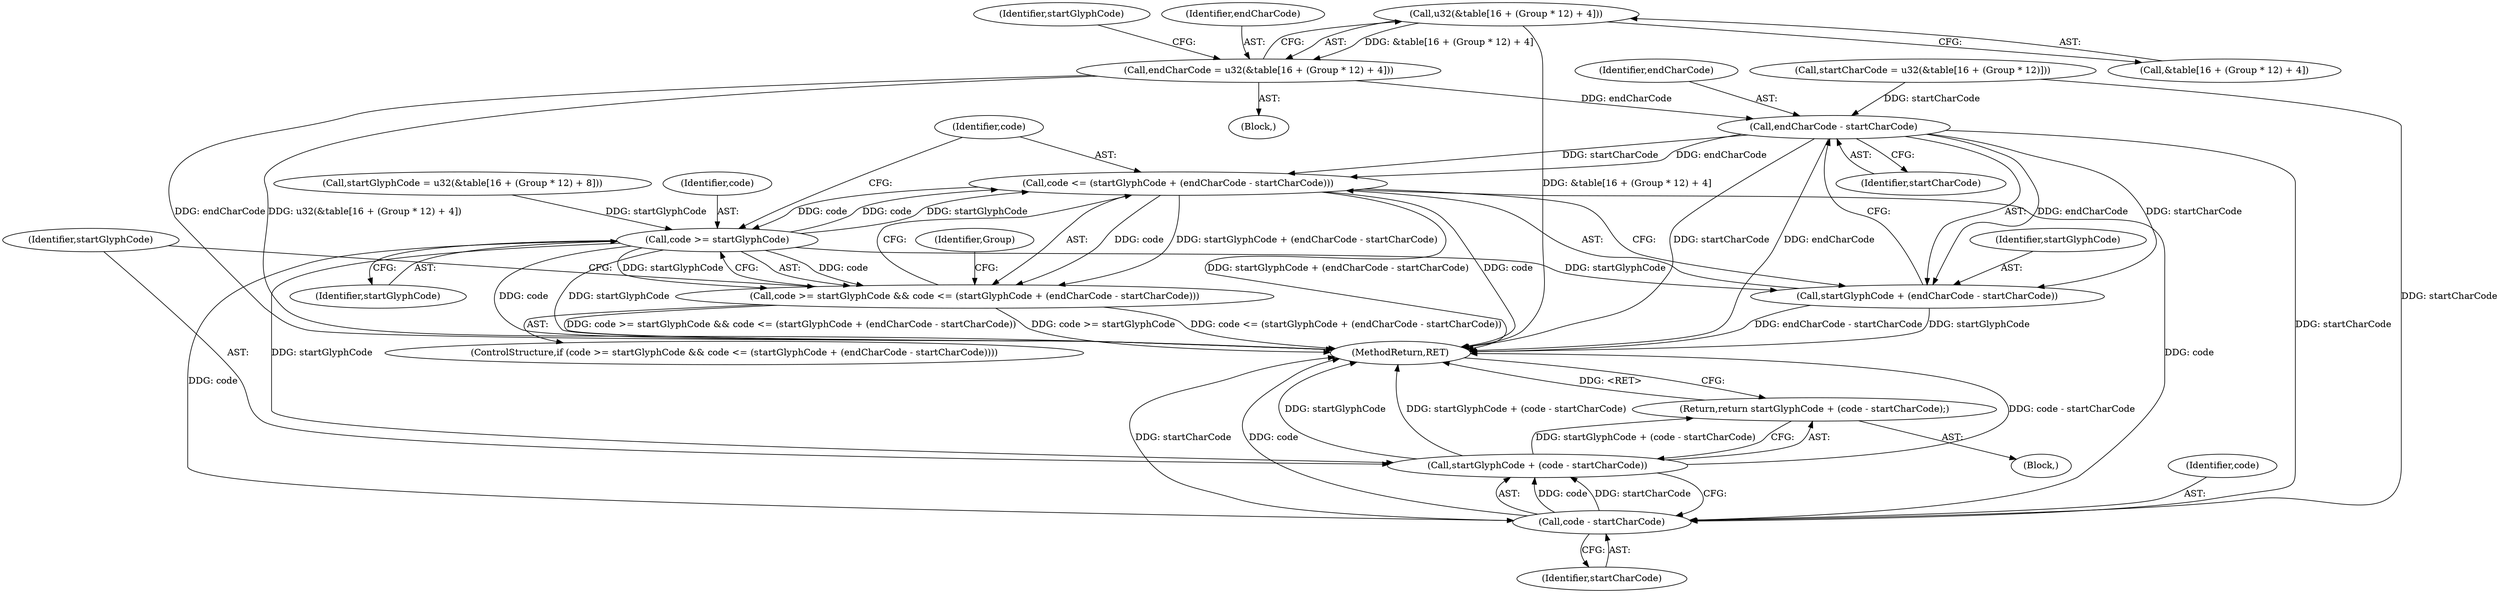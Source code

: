 digraph "0_ghostscript_961b10cdd71403072fb99401a45f3bef6ce53626@array" {
"1000823" [label="(Call,u32(&table[16 + (Group * 12) + 4]))"];
"1000821" [label="(Call,endCharCode = u32(&table[16 + (Group * 12) + 4]))"];
"1000857" [label="(Call,endCharCode - startCharCode)"];
"1000853" [label="(Call,code <= (startGlyphCode + (endCharCode - startCharCode)))"];
"1000850" [label="(Call,code >= startGlyphCode)"];
"1000849" [label="(Call,code >= startGlyphCode && code <= (startGlyphCode + (endCharCode - startCharCode)))"];
"1000855" [label="(Call,startGlyphCode + (endCharCode - startCharCode))"];
"1000862" [label="(Call,startGlyphCode + (code - startCharCode))"];
"1000861" [label="(Return,return startGlyphCode + (code - startCharCode);)"];
"1000864" [label="(Call,code - startCharCode)"];
"1000854" [label="(Identifier,code)"];
"1000835" [label="(Call,startGlyphCode = u32(&table[16 + (Group * 12) + 8]))"];
"1000848" [label="(ControlStructure,if (code >= startGlyphCode && code <= (startGlyphCode + (endCharCode - startCharCode))))"];
"1000824" [label="(Call,&table[16 + (Group * 12) + 4])"];
"1000878" [label="(MethodReturn,RET)"];
"1000863" [label="(Identifier,startGlyphCode)"];
"1000858" [label="(Identifier,endCharCode)"];
"1000836" [label="(Identifier,startGlyphCode)"];
"1000859" [label="(Identifier,startCharCode)"];
"1000852" [label="(Identifier,startGlyphCode)"];
"1000849" [label="(Call,code >= startGlyphCode && code <= (startGlyphCode + (endCharCode - startCharCode)))"];
"1000823" [label="(Call,u32(&table[16 + (Group * 12) + 4]))"];
"1000864" [label="(Call,code - startCharCode)"];
"1000807" [label="(Block,)"];
"1000851" [label="(Identifier,code)"];
"1000862" [label="(Call,startGlyphCode + (code - startCharCode))"];
"1000850" [label="(Call,code >= startGlyphCode)"];
"1000853" [label="(Call,code <= (startGlyphCode + (endCharCode - startCharCode)))"];
"1000860" [label="(Block,)"];
"1000821" [label="(Call,endCharCode = u32(&table[16 + (Group * 12) + 4]))"];
"1000806" [label="(Identifier,Group)"];
"1000856" [label="(Identifier,startGlyphCode)"];
"1000822" [label="(Identifier,endCharCode)"];
"1000865" [label="(Identifier,code)"];
"1000861" [label="(Return,return startGlyphCode + (code - startCharCode);)"];
"1000855" [label="(Call,startGlyphCode + (endCharCode - startCharCode))"];
"1000809" [label="(Call,startCharCode = u32(&table[16 + (Group * 12)]))"];
"1000866" [label="(Identifier,startCharCode)"];
"1000857" [label="(Call,endCharCode - startCharCode)"];
"1000823" -> "1000821"  [label="AST: "];
"1000823" -> "1000824"  [label="CFG: "];
"1000824" -> "1000823"  [label="AST: "];
"1000821" -> "1000823"  [label="CFG: "];
"1000823" -> "1000878"  [label="DDG: &table[16 + (Group * 12) + 4]"];
"1000823" -> "1000821"  [label="DDG: &table[16 + (Group * 12) + 4]"];
"1000821" -> "1000807"  [label="AST: "];
"1000822" -> "1000821"  [label="AST: "];
"1000836" -> "1000821"  [label="CFG: "];
"1000821" -> "1000878"  [label="DDG: u32(&table[16 + (Group * 12) + 4])"];
"1000821" -> "1000878"  [label="DDG: endCharCode"];
"1000821" -> "1000857"  [label="DDG: endCharCode"];
"1000857" -> "1000855"  [label="AST: "];
"1000857" -> "1000859"  [label="CFG: "];
"1000858" -> "1000857"  [label="AST: "];
"1000859" -> "1000857"  [label="AST: "];
"1000855" -> "1000857"  [label="CFG: "];
"1000857" -> "1000878"  [label="DDG: endCharCode"];
"1000857" -> "1000878"  [label="DDG: startCharCode"];
"1000857" -> "1000853"  [label="DDG: endCharCode"];
"1000857" -> "1000853"  [label="DDG: startCharCode"];
"1000857" -> "1000855"  [label="DDG: endCharCode"];
"1000857" -> "1000855"  [label="DDG: startCharCode"];
"1000809" -> "1000857"  [label="DDG: startCharCode"];
"1000857" -> "1000864"  [label="DDG: startCharCode"];
"1000853" -> "1000849"  [label="AST: "];
"1000853" -> "1000855"  [label="CFG: "];
"1000854" -> "1000853"  [label="AST: "];
"1000855" -> "1000853"  [label="AST: "];
"1000849" -> "1000853"  [label="CFG: "];
"1000853" -> "1000878"  [label="DDG: startGlyphCode + (endCharCode - startCharCode)"];
"1000853" -> "1000878"  [label="DDG: code"];
"1000853" -> "1000850"  [label="DDG: code"];
"1000853" -> "1000849"  [label="DDG: code"];
"1000853" -> "1000849"  [label="DDG: startGlyphCode + (endCharCode - startCharCode)"];
"1000850" -> "1000853"  [label="DDG: code"];
"1000850" -> "1000853"  [label="DDG: startGlyphCode"];
"1000853" -> "1000864"  [label="DDG: code"];
"1000850" -> "1000849"  [label="AST: "];
"1000850" -> "1000852"  [label="CFG: "];
"1000851" -> "1000850"  [label="AST: "];
"1000852" -> "1000850"  [label="AST: "];
"1000854" -> "1000850"  [label="CFG: "];
"1000849" -> "1000850"  [label="CFG: "];
"1000850" -> "1000878"  [label="DDG: code"];
"1000850" -> "1000878"  [label="DDG: startGlyphCode"];
"1000850" -> "1000849"  [label="DDG: code"];
"1000850" -> "1000849"  [label="DDG: startGlyphCode"];
"1000835" -> "1000850"  [label="DDG: startGlyphCode"];
"1000850" -> "1000855"  [label="DDG: startGlyphCode"];
"1000850" -> "1000862"  [label="DDG: startGlyphCode"];
"1000850" -> "1000864"  [label="DDG: code"];
"1000849" -> "1000848"  [label="AST: "];
"1000863" -> "1000849"  [label="CFG: "];
"1000806" -> "1000849"  [label="CFG: "];
"1000849" -> "1000878"  [label="DDG: code >= startGlyphCode && code <= (startGlyphCode + (endCharCode - startCharCode))"];
"1000849" -> "1000878"  [label="DDG: code >= startGlyphCode"];
"1000849" -> "1000878"  [label="DDG: code <= (startGlyphCode + (endCharCode - startCharCode))"];
"1000856" -> "1000855"  [label="AST: "];
"1000855" -> "1000878"  [label="DDG: endCharCode - startCharCode"];
"1000855" -> "1000878"  [label="DDG: startGlyphCode"];
"1000862" -> "1000861"  [label="AST: "];
"1000862" -> "1000864"  [label="CFG: "];
"1000863" -> "1000862"  [label="AST: "];
"1000864" -> "1000862"  [label="AST: "];
"1000861" -> "1000862"  [label="CFG: "];
"1000862" -> "1000878"  [label="DDG: code - startCharCode"];
"1000862" -> "1000878"  [label="DDG: startGlyphCode"];
"1000862" -> "1000878"  [label="DDG: startGlyphCode + (code - startCharCode)"];
"1000862" -> "1000861"  [label="DDG: startGlyphCode + (code - startCharCode)"];
"1000864" -> "1000862"  [label="DDG: code"];
"1000864" -> "1000862"  [label="DDG: startCharCode"];
"1000861" -> "1000860"  [label="AST: "];
"1000878" -> "1000861"  [label="CFG: "];
"1000861" -> "1000878"  [label="DDG: <RET>"];
"1000864" -> "1000866"  [label="CFG: "];
"1000865" -> "1000864"  [label="AST: "];
"1000866" -> "1000864"  [label="AST: "];
"1000864" -> "1000878"  [label="DDG: startCharCode"];
"1000864" -> "1000878"  [label="DDG: code"];
"1000809" -> "1000864"  [label="DDG: startCharCode"];
}
